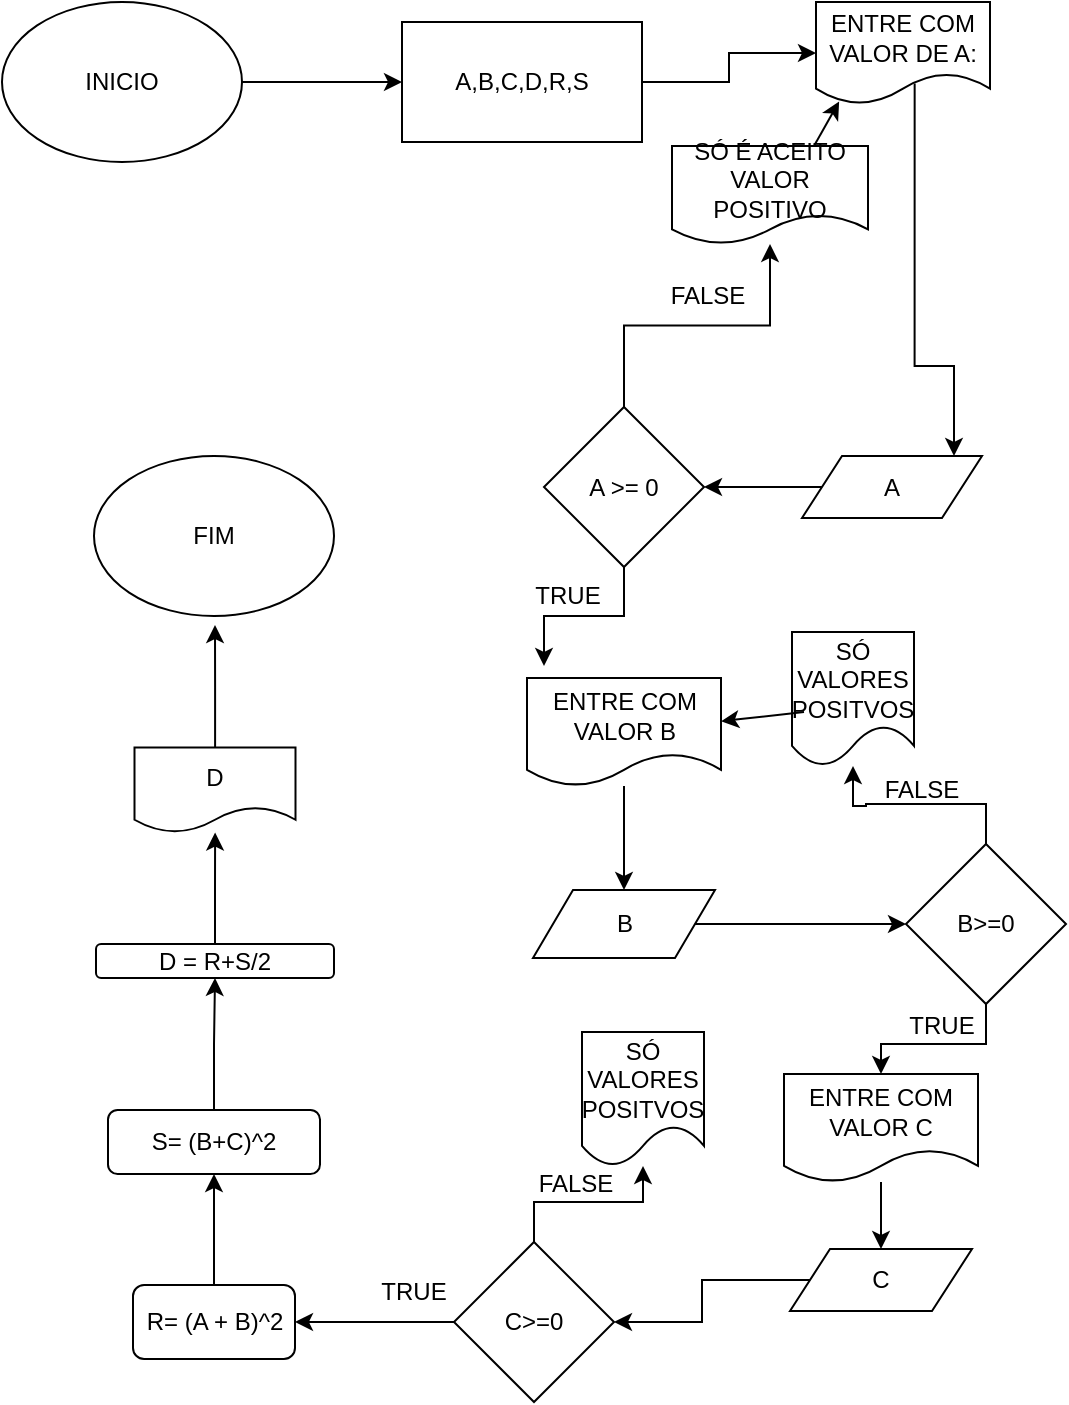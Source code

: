 <mxfile version="23.1.7" type="github">
  <diagram name="Página-1" id="SNli8gqKQ5veP4E1z79-">
    <mxGraphModel dx="880" dy="470" grid="0" gridSize="10" guides="1" tooltips="1" connect="1" arrows="1" fold="1" page="1" pageScale="1" pageWidth="1169" pageHeight="827" math="0" shadow="0">
      <root>
        <mxCell id="0" />
        <mxCell id="1" parent="0" />
        <mxCell id="CCLKgkU2Fd9SOtM4o6dY-3" value="" style="edgeStyle=orthogonalEdgeStyle;rounded=0;orthogonalLoop=1;jettySize=auto;html=1;" parent="1" source="CCLKgkU2Fd9SOtM4o6dY-1" target="CCLKgkU2Fd9SOtM4o6dY-2" edge="1">
          <mxGeometry relative="1" as="geometry" />
        </mxCell>
        <mxCell id="CCLKgkU2Fd9SOtM4o6dY-1" value="INICIO" style="ellipse;whiteSpace=wrap;html=1;shadow=0;" parent="1" vertex="1">
          <mxGeometry x="133" y="5" width="120" height="80" as="geometry" />
        </mxCell>
        <mxCell id="CCLKgkU2Fd9SOtM4o6dY-5" value="" style="edgeStyle=orthogonalEdgeStyle;rounded=0;orthogonalLoop=1;jettySize=auto;html=1;" parent="1" source="CCLKgkU2Fd9SOtM4o6dY-2" target="CCLKgkU2Fd9SOtM4o6dY-4" edge="1">
          <mxGeometry relative="1" as="geometry" />
        </mxCell>
        <mxCell id="CCLKgkU2Fd9SOtM4o6dY-2" value="A,B,C,D,R,S" style="whiteSpace=wrap;html=1;shadow=0;" parent="1" vertex="1">
          <mxGeometry x="333" y="15" width="120" height="60" as="geometry" />
        </mxCell>
        <mxCell id="CCLKgkU2Fd9SOtM4o6dY-7" value="" style="edgeStyle=orthogonalEdgeStyle;rounded=0;orthogonalLoop=1;jettySize=auto;html=1;exitX=0.567;exitY=0.8;exitDx=0;exitDy=0;exitPerimeter=0;" parent="1" source="CCLKgkU2Fd9SOtM4o6dY-4" target="CCLKgkU2Fd9SOtM4o6dY-6" edge="1">
          <mxGeometry relative="1" as="geometry">
            <Array as="points">
              <mxPoint x="609" y="187" />
            </Array>
          </mxGeometry>
        </mxCell>
        <mxCell id="CCLKgkU2Fd9SOtM4o6dY-4" value="ENTRE COM VALOR DE A:" style="shape=document;whiteSpace=wrap;html=1;boundedLbl=1;shadow=0;" parent="1" vertex="1">
          <mxGeometry x="540" y="5" width="87" height="51" as="geometry" />
        </mxCell>
        <mxCell id="CCLKgkU2Fd9SOtM4o6dY-9" value="" style="edgeStyle=orthogonalEdgeStyle;rounded=0;orthogonalLoop=1;jettySize=auto;html=1;" parent="1" source="CCLKgkU2Fd9SOtM4o6dY-6" target="CCLKgkU2Fd9SOtM4o6dY-8" edge="1">
          <mxGeometry relative="1" as="geometry" />
        </mxCell>
        <mxCell id="CCLKgkU2Fd9SOtM4o6dY-6" value="A" style="shape=parallelogram;perimeter=parallelogramPerimeter;whiteSpace=wrap;html=1;fixedSize=1;shadow=0;" parent="1" vertex="1">
          <mxGeometry x="533" y="232" width="90" height="31" as="geometry" />
        </mxCell>
        <mxCell id="CCLKgkU2Fd9SOtM4o6dY-11" value="" style="edgeStyle=orthogonalEdgeStyle;rounded=0;orthogonalLoop=1;jettySize=auto;html=1;" parent="1" source="CCLKgkU2Fd9SOtM4o6dY-8" target="CCLKgkU2Fd9SOtM4o6dY-10" edge="1">
          <mxGeometry relative="1" as="geometry" />
        </mxCell>
        <mxCell id="CCLKgkU2Fd9SOtM4o6dY-19" value="" style="edgeStyle=orthogonalEdgeStyle;rounded=0;orthogonalLoop=1;jettySize=auto;html=1;" parent="1" source="CCLKgkU2Fd9SOtM4o6dY-8" edge="1">
          <mxGeometry relative="1" as="geometry">
            <mxPoint x="404" y="337" as="targetPoint" />
            <Array as="points">
              <mxPoint x="444" y="312" />
              <mxPoint x="404" y="312" />
            </Array>
          </mxGeometry>
        </mxCell>
        <mxCell id="CCLKgkU2Fd9SOtM4o6dY-8" value="A &amp;gt;= 0" style="rhombus;whiteSpace=wrap;html=1;shadow=0;" parent="1" vertex="1">
          <mxGeometry x="404" y="207.5" width="80" height="80" as="geometry" />
        </mxCell>
        <mxCell id="CCLKgkU2Fd9SOtM4o6dY-10" value="SÓ É ACEITO VALOR POSITIVO" style="shape=document;whiteSpace=wrap;html=1;boundedLbl=1;shadow=0;" parent="1" vertex="1">
          <mxGeometry x="468" y="77" width="98" height="49" as="geometry" />
        </mxCell>
        <mxCell id="CCLKgkU2Fd9SOtM4o6dY-16" value="" style="endArrow=classic;html=1;rounded=0;entryX=0.133;entryY=0.975;entryDx=0;entryDy=0;entryPerimeter=0;" parent="1" target="CCLKgkU2Fd9SOtM4o6dY-4" edge="1">
          <mxGeometry width="50" height="50" relative="1" as="geometry">
            <mxPoint x="539" y="77" as="sourcePoint" />
            <mxPoint x="543" y="49" as="targetPoint" />
          </mxGeometry>
        </mxCell>
        <mxCell id="CCLKgkU2Fd9SOtM4o6dY-17" value="FALSE" style="text;strokeColor=none;align=center;fillColor=none;html=1;verticalAlign=middle;whiteSpace=wrap;rounded=0;" parent="1" vertex="1">
          <mxGeometry x="456" y="137" width="60" height="30" as="geometry" />
        </mxCell>
        <mxCell id="CCLKgkU2Fd9SOtM4o6dY-21" value="" style="edgeStyle=orthogonalEdgeStyle;rounded=0;orthogonalLoop=1;jettySize=auto;html=1;" parent="1" source="CCLKgkU2Fd9SOtM4o6dY-18" target="CCLKgkU2Fd9SOtM4o6dY-20" edge="1">
          <mxGeometry relative="1" as="geometry" />
        </mxCell>
        <mxCell id="CCLKgkU2Fd9SOtM4o6dY-18" value="ENTRE COM VALOR B" style="shape=document;whiteSpace=wrap;html=1;boundedLbl=1;shadow=0;" parent="1" vertex="1">
          <mxGeometry x="395.5" y="343" width="97" height="54" as="geometry" />
        </mxCell>
        <mxCell id="CCLKgkU2Fd9SOtM4o6dY-26" value="" style="edgeStyle=orthogonalEdgeStyle;rounded=0;orthogonalLoop=1;jettySize=auto;html=1;" parent="1" source="CCLKgkU2Fd9SOtM4o6dY-20" target="CCLKgkU2Fd9SOtM4o6dY-25" edge="1">
          <mxGeometry relative="1" as="geometry" />
        </mxCell>
        <mxCell id="CCLKgkU2Fd9SOtM4o6dY-20" value="B" style="shape=parallelogram;perimeter=parallelogramPerimeter;whiteSpace=wrap;html=1;fixedSize=1;shadow=0;" parent="1" vertex="1">
          <mxGeometry x="398.5" y="449" width="91" height="34" as="geometry" />
        </mxCell>
        <mxCell id="CCLKgkU2Fd9SOtM4o6dY-24" value="TRUE" style="text;strokeColor=none;align=center;fillColor=none;html=1;verticalAlign=middle;whiteSpace=wrap;rounded=0;" parent="1" vertex="1">
          <mxGeometry x="385.996" y="287.499" width="60" height="30" as="geometry" />
        </mxCell>
        <mxCell id="CCLKgkU2Fd9SOtM4o6dY-28" value="" style="edgeStyle=orthogonalEdgeStyle;rounded=0;orthogonalLoop=1;jettySize=auto;html=1;" parent="1" source="CCLKgkU2Fd9SOtM4o6dY-25" target="CCLKgkU2Fd9SOtM4o6dY-27" edge="1">
          <mxGeometry relative="1" as="geometry" />
        </mxCell>
        <mxCell id="CCLKgkU2Fd9SOtM4o6dY-43" value="" style="edgeStyle=orthogonalEdgeStyle;rounded=0;orthogonalLoop=1;jettySize=auto;html=1;" parent="1" source="CCLKgkU2Fd9SOtM4o6dY-25" target="CCLKgkU2Fd9SOtM4o6dY-35" edge="1">
          <mxGeometry relative="1" as="geometry" />
        </mxCell>
        <mxCell id="CCLKgkU2Fd9SOtM4o6dY-25" value="B&amp;gt;=0" style="rhombus;whiteSpace=wrap;html=1;shadow=0;" parent="1" vertex="1">
          <mxGeometry x="585" y="426" width="80" height="80" as="geometry" />
        </mxCell>
        <mxCell id="CCLKgkU2Fd9SOtM4o6dY-27" value="SÓ VALORES POSITVOS" style="shape=document;whiteSpace=wrap;html=1;boundedLbl=1;shadow=0;" parent="1" vertex="1">
          <mxGeometry x="528" y="320" width="61" height="67" as="geometry" />
        </mxCell>
        <mxCell id="CCLKgkU2Fd9SOtM4o6dY-31" value="" style="endArrow=classic;html=1;rounded=0;" parent="1" target="CCLKgkU2Fd9SOtM4o6dY-18" edge="1">
          <mxGeometry width="50" height="50" relative="1" as="geometry">
            <mxPoint x="534" y="360" as="sourcePoint" />
            <mxPoint x="500" y="360" as="targetPoint" />
          </mxGeometry>
        </mxCell>
        <mxCell id="CCLKgkU2Fd9SOtM4o6dY-33" value="FALSE" style="text;strokeColor=none;align=center;fillColor=none;html=1;verticalAlign=middle;whiteSpace=wrap;rounded=0;" parent="1" vertex="1">
          <mxGeometry x="563" y="383.999" width="60" height="30" as="geometry" />
        </mxCell>
        <mxCell id="CCLKgkU2Fd9SOtM4o6dY-45" value="" style="edgeStyle=orthogonalEdgeStyle;rounded=0;orthogonalLoop=1;jettySize=auto;html=1;" parent="1" source="CCLKgkU2Fd9SOtM4o6dY-35" target="CCLKgkU2Fd9SOtM4o6dY-37" edge="1">
          <mxGeometry relative="1" as="geometry" />
        </mxCell>
        <mxCell id="CCLKgkU2Fd9SOtM4o6dY-35" value="ENTRE COM VALOR C" style="shape=document;whiteSpace=wrap;html=1;boundedLbl=1;shadow=0;" parent="1" vertex="1">
          <mxGeometry x="524" y="541" width="97" height="54" as="geometry" />
        </mxCell>
        <mxCell id="CCLKgkU2Fd9SOtM4o6dY-46" value="" style="edgeStyle=orthogonalEdgeStyle;rounded=0;orthogonalLoop=1;jettySize=auto;html=1;" parent="1" source="CCLKgkU2Fd9SOtM4o6dY-37" target="CCLKgkU2Fd9SOtM4o6dY-39" edge="1">
          <mxGeometry relative="1" as="geometry" />
        </mxCell>
        <mxCell id="CCLKgkU2Fd9SOtM4o6dY-37" value="C" style="shape=parallelogram;perimeter=parallelogramPerimeter;whiteSpace=wrap;html=1;fixedSize=1;shadow=0;" parent="1" vertex="1">
          <mxGeometry x="527" y="628.5" width="91" height="31" as="geometry" />
        </mxCell>
        <mxCell id="CCLKgkU2Fd9SOtM4o6dY-47" value="" style="edgeStyle=orthogonalEdgeStyle;rounded=0;orthogonalLoop=1;jettySize=auto;html=1;" parent="1" source="CCLKgkU2Fd9SOtM4o6dY-39" target="CCLKgkU2Fd9SOtM4o6dY-40" edge="1">
          <mxGeometry relative="1" as="geometry" />
        </mxCell>
        <mxCell id="CCLKgkU2Fd9SOtM4o6dY-50" value="" style="edgeStyle=orthogonalEdgeStyle;rounded=0;orthogonalLoop=1;jettySize=auto;html=1;" parent="1" source="CCLKgkU2Fd9SOtM4o6dY-39" target="CCLKgkU2Fd9SOtM4o6dY-49" edge="1">
          <mxGeometry relative="1" as="geometry" />
        </mxCell>
        <mxCell id="CCLKgkU2Fd9SOtM4o6dY-39" value="C&amp;gt;=0" style="rhombus;whiteSpace=wrap;html=1;shadow=0;" parent="1" vertex="1">
          <mxGeometry x="359" y="625" width="80" height="80" as="geometry" />
        </mxCell>
        <mxCell id="CCLKgkU2Fd9SOtM4o6dY-40" value="SÓ VALORES POSITVOS" style="shape=document;whiteSpace=wrap;html=1;boundedLbl=1;shadow=0;" parent="1" vertex="1">
          <mxGeometry x="423" y="520" width="61" height="67" as="geometry" />
        </mxCell>
        <mxCell id="CCLKgkU2Fd9SOtM4o6dY-44" value="TRUE" style="text;strokeColor=none;align=center;fillColor=none;html=1;verticalAlign=middle;whiteSpace=wrap;rounded=0;" parent="1" vertex="1">
          <mxGeometry x="573" y="501.999" width="60" height="30" as="geometry" />
        </mxCell>
        <mxCell id="CCLKgkU2Fd9SOtM4o6dY-48" value="FALSE" style="text;strokeColor=none;align=center;fillColor=none;html=1;verticalAlign=middle;whiteSpace=wrap;rounded=0;" parent="1" vertex="1">
          <mxGeometry x="389.997" y="580.999" width="60" height="30" as="geometry" />
        </mxCell>
        <mxCell id="CCLKgkU2Fd9SOtM4o6dY-53" value="" style="edgeStyle=orthogonalEdgeStyle;rounded=0;orthogonalLoop=1;jettySize=auto;html=1;" parent="1" source="CCLKgkU2Fd9SOtM4o6dY-49" target="CCLKgkU2Fd9SOtM4o6dY-52" edge="1">
          <mxGeometry relative="1" as="geometry" />
        </mxCell>
        <mxCell id="CCLKgkU2Fd9SOtM4o6dY-49" value="R= (A + B)^2" style="rounded=1;whiteSpace=wrap;html=1;shadow=0;" parent="1" vertex="1">
          <mxGeometry x="198.5" y="646.5" width="81" height="37" as="geometry" />
        </mxCell>
        <mxCell id="CCLKgkU2Fd9SOtM4o6dY-51" value="TRUE" style="text;strokeColor=none;align=center;fillColor=none;html=1;verticalAlign=middle;whiteSpace=wrap;rounded=0;" parent="1" vertex="1">
          <mxGeometry x="309.001" y="635.004" width="60" height="30" as="geometry" />
        </mxCell>
        <mxCell id="CCLKgkU2Fd9SOtM4o6dY-55" value="" style="edgeStyle=orthogonalEdgeStyle;rounded=0;orthogonalLoop=1;jettySize=auto;html=1;" parent="1" source="CCLKgkU2Fd9SOtM4o6dY-52" target="CCLKgkU2Fd9SOtM4o6dY-54" edge="1">
          <mxGeometry relative="1" as="geometry" />
        </mxCell>
        <mxCell id="CCLKgkU2Fd9SOtM4o6dY-52" value="S= (B+C)^2" style="whiteSpace=wrap;html=1;rounded=1;shadow=0;" parent="1" vertex="1">
          <mxGeometry x="186" y="559" width="106" height="32" as="geometry" />
        </mxCell>
        <mxCell id="CCLKgkU2Fd9SOtM4o6dY-57" value="" style="edgeStyle=orthogonalEdgeStyle;rounded=0;orthogonalLoop=1;jettySize=auto;html=1;" parent="1" source="CCLKgkU2Fd9SOtM4o6dY-54" target="CCLKgkU2Fd9SOtM4o6dY-56" edge="1">
          <mxGeometry relative="1" as="geometry" />
        </mxCell>
        <mxCell id="CCLKgkU2Fd9SOtM4o6dY-54" value="D = R+S/2" style="whiteSpace=wrap;html=1;rounded=1;shadow=0;" parent="1" vertex="1">
          <mxGeometry x="180" y="476" width="119" height="17" as="geometry" />
        </mxCell>
        <mxCell id="CCLKgkU2Fd9SOtM4o6dY-59" value="" style="edgeStyle=orthogonalEdgeStyle;rounded=0;orthogonalLoop=1;jettySize=auto;html=1;" parent="1" source="CCLKgkU2Fd9SOtM4o6dY-56" edge="1">
          <mxGeometry relative="1" as="geometry">
            <mxPoint x="239.5" y="316.5" as="targetPoint" />
          </mxGeometry>
        </mxCell>
        <mxCell id="CCLKgkU2Fd9SOtM4o6dY-56" value="D" style="shape=document;whiteSpace=wrap;html=1;boundedLbl=1;rounded=1;shadow=0;" parent="1" vertex="1">
          <mxGeometry x="199.25" y="377.75" width="80.5" height="42.5" as="geometry" />
        </mxCell>
        <mxCell id="CCLKgkU2Fd9SOtM4o6dY-60" value="FIM" style="ellipse;whiteSpace=wrap;html=1;" parent="1" vertex="1">
          <mxGeometry x="179" y="232" width="120" height="80" as="geometry" />
        </mxCell>
      </root>
    </mxGraphModel>
  </diagram>
</mxfile>
